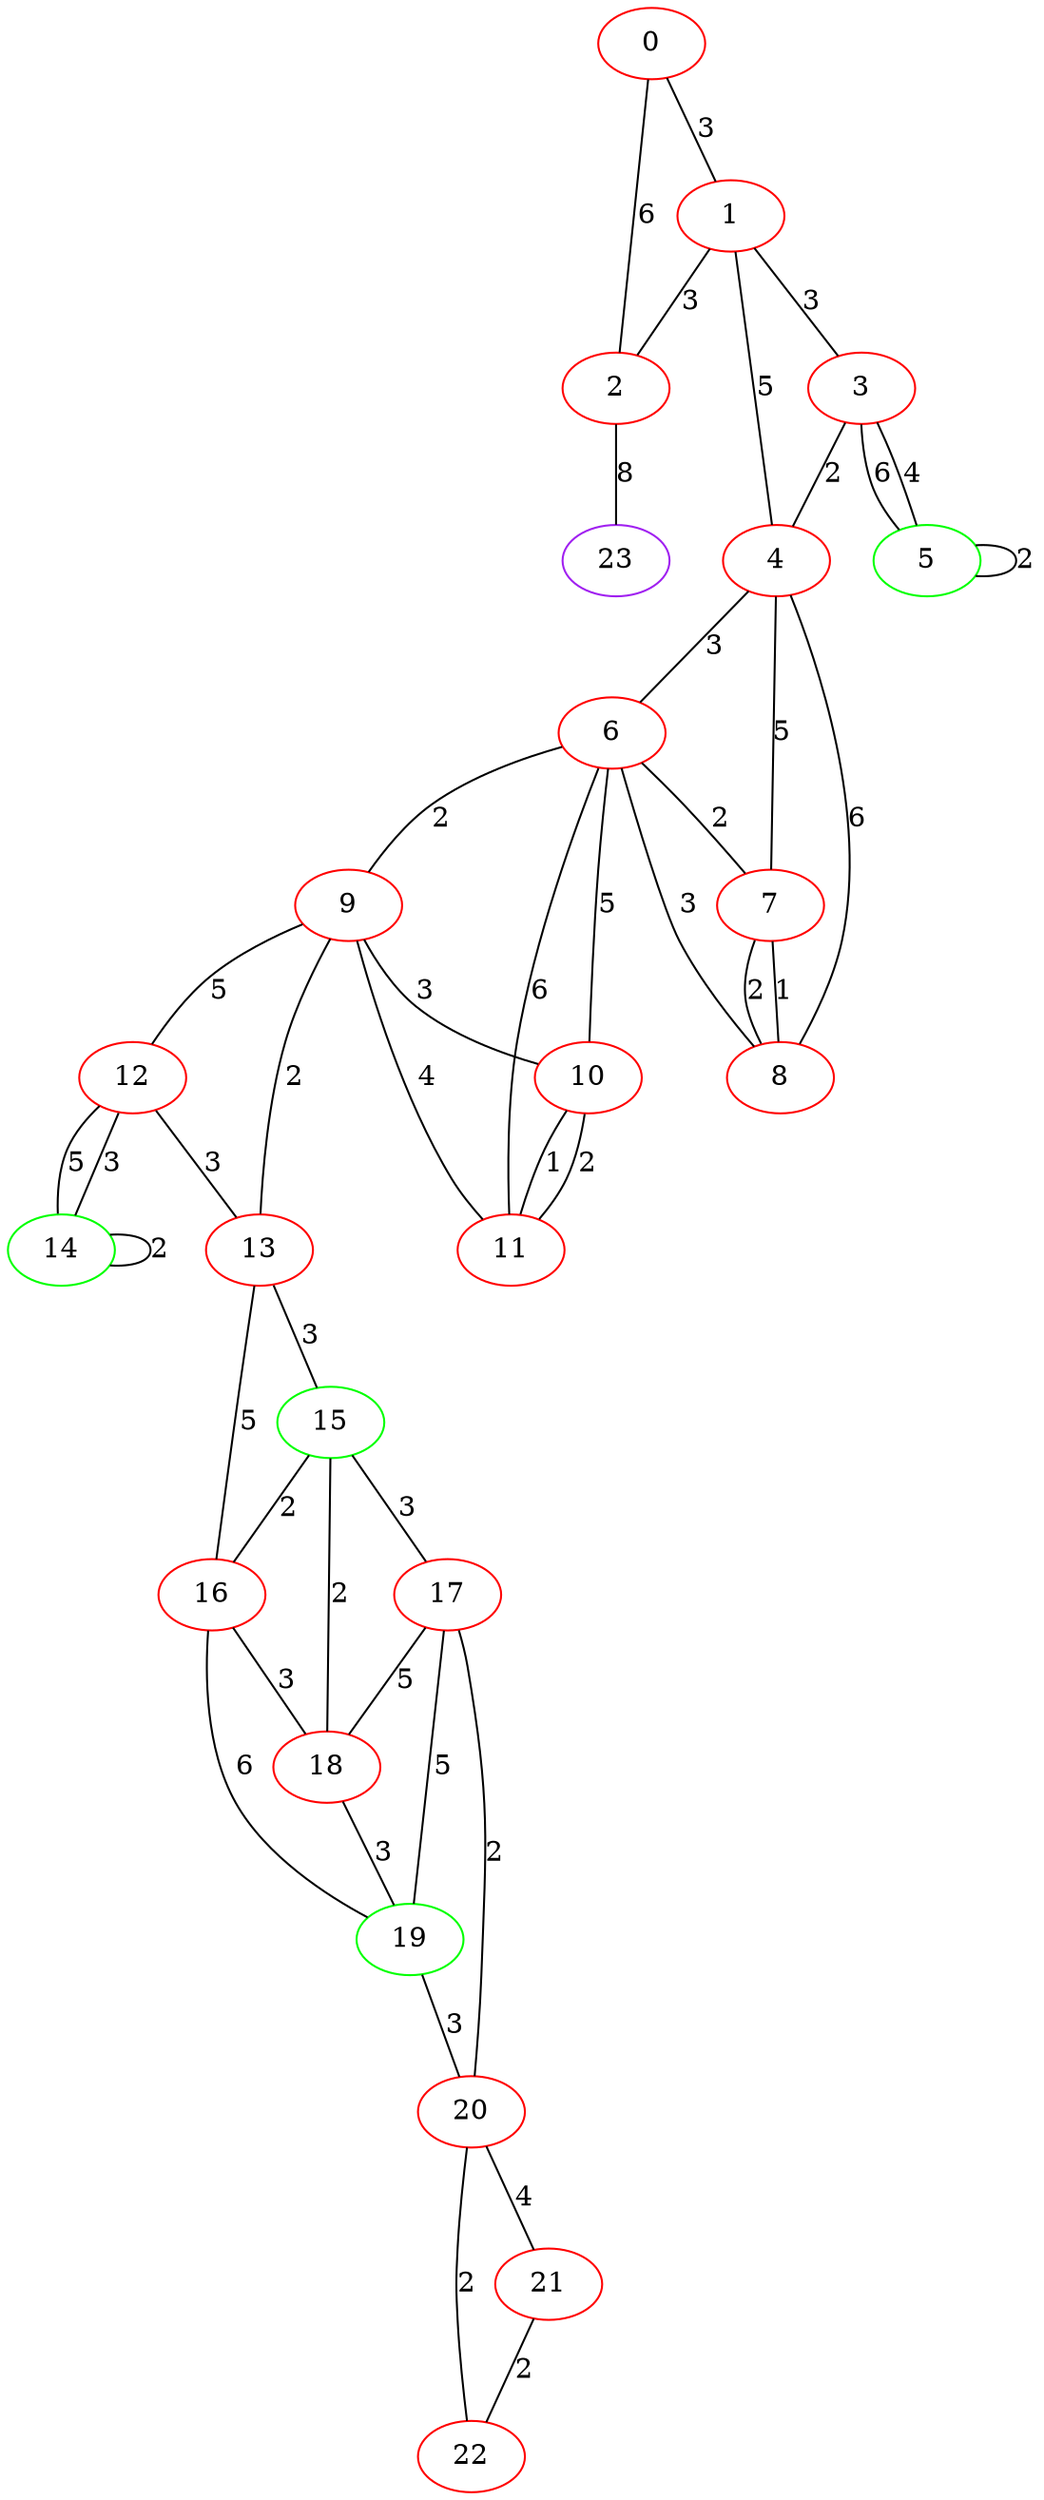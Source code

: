 graph "" {
0 [color=red, weight=1];
1 [color=red, weight=1];
2 [color=red, weight=1];
3 [color=red, weight=1];
4 [color=red, weight=1];
5 [color=green, weight=2];
6 [color=red, weight=1];
7 [color=red, weight=1];
8 [color=red, weight=1];
9 [color=red, weight=1];
10 [color=red, weight=1];
11 [color=red, weight=1];
12 [color=red, weight=1];
13 [color=red, weight=1];
14 [color=green, weight=2];
15 [color=green, weight=2];
16 [color=red, weight=1];
17 [color=red, weight=1];
18 [color=red, weight=1];
19 [color=green, weight=2];
20 [color=red, weight=1];
21 [color=red, weight=1];
22 [color=red, weight=1];
23 [color=purple, weight=4];
0 -- 1  [key=0, label=3];
0 -- 2  [key=0, label=6];
1 -- 2  [key=0, label=3];
1 -- 3  [key=0, label=3];
1 -- 4  [key=0, label=5];
2 -- 23  [key=0, label=8];
3 -- 4  [key=0, label=2];
3 -- 5  [key=0, label=6];
3 -- 5  [key=1, label=4];
4 -- 8  [key=0, label=6];
4 -- 6  [key=0, label=3];
4 -- 7  [key=0, label=5];
5 -- 5  [key=0, label=2];
6 -- 7  [key=0, label=2];
6 -- 8  [key=0, label=3];
6 -- 9  [key=0, label=2];
6 -- 10  [key=0, label=5];
6 -- 11  [key=0, label=6];
7 -- 8  [key=0, label=1];
7 -- 8  [key=1, label=2];
9 -- 10  [key=0, label=3];
9 -- 11  [key=0, label=4];
9 -- 12  [key=0, label=5];
9 -- 13  [key=0, label=2];
10 -- 11  [key=0, label=2];
10 -- 11  [key=1, label=1];
12 -- 13  [key=0, label=3];
12 -- 14  [key=0, label=5];
12 -- 14  [key=1, label=3];
13 -- 16  [key=0, label=5];
13 -- 15  [key=0, label=3];
14 -- 14  [key=0, label=2];
15 -- 16  [key=0, label=2];
15 -- 17  [key=0, label=3];
15 -- 18  [key=0, label=2];
16 -- 18  [key=0, label=3];
16 -- 19  [key=0, label=6];
17 -- 18  [key=0, label=5];
17 -- 19  [key=0, label=5];
17 -- 20  [key=0, label=2];
18 -- 19  [key=0, label=3];
19 -- 20  [key=0, label=3];
20 -- 21  [key=0, label=4];
20 -- 22  [key=0, label=2];
21 -- 22  [key=0, label=2];
}
